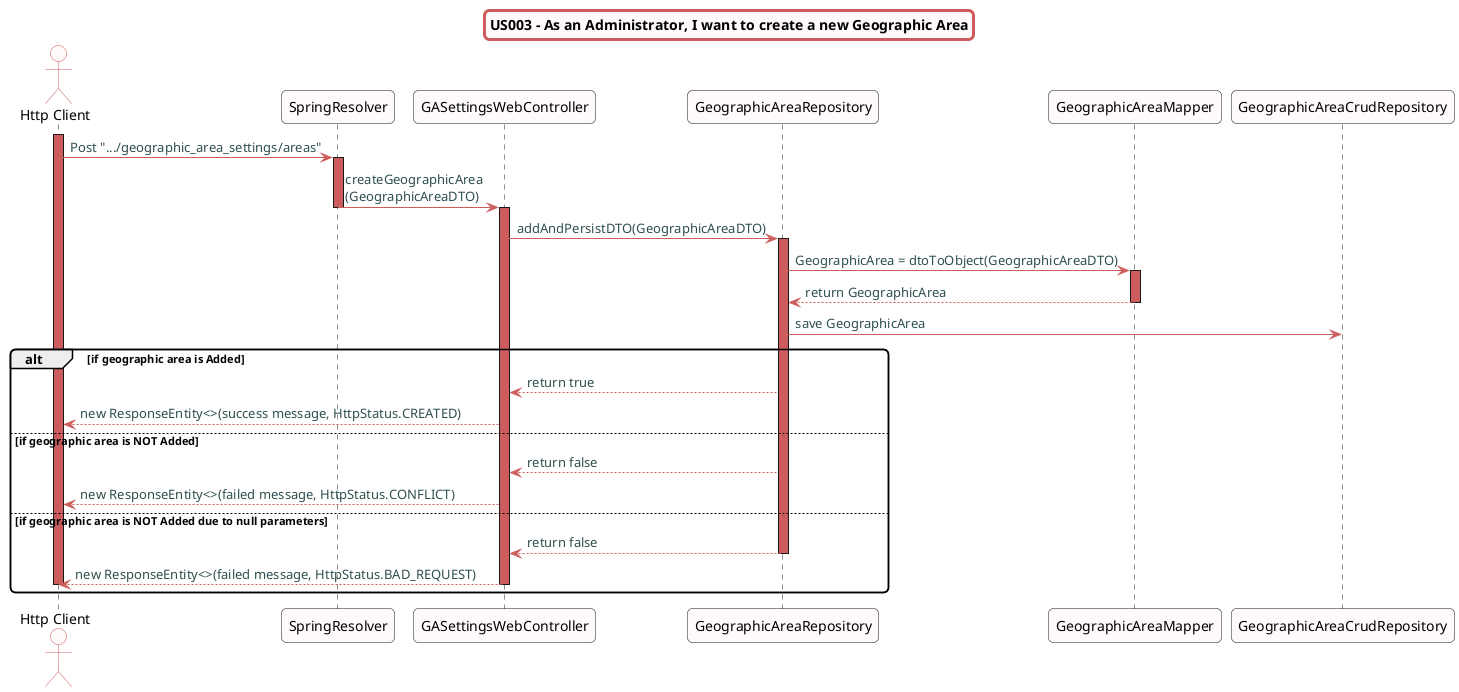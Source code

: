 @startuml

skinparam titleBorderRoundCorner 10
skinparam titleBorderThickness 3
skinparam titleBorderColor indianred
skinparam titleBackgroundColor snow
skinparam FontName quicksand

skinparam actor {
  BorderColor indianred
  backgroundColor Snow
  }

skinparam sequence {
  LifeLineBackgroundColor indianred
  ParticipantBackgroundColor snow
}

skinparam roundcorner 10

skinparam component {
  arrowThickness 1
  ArrowFontName Verdana
  ArrowColor indianred
  ArrowFontColor darkslategrey
}

title US003 - As an Administrator, I want to create a new Geographic Area

actor "Http Client"
activate "Http Client"
"Http Client" -> "SpringResolver":  Post ".../geographic_area_settings/areas"
activate "SpringResolver"
"SpringResolver"->"GASettingsWebController": createGeographicArea\n(GeographicAreaDTO)
deactivate "SpringResolver"
activate "GASettingsWebController"
"GASettingsWebController" -> "GeographicAreaRepository": addAndPersistDTO(GeographicAreaDTO)
activate "GeographicAreaRepository"
"GeographicAreaRepository" -> "GeographicAreaMapper": GeographicArea = dtoToObject(GeographicAreaDTO)
activate "GeographicAreaMapper"
"GeographicAreaMapper" --> "GeographicAreaRepository": return GeographicArea
deactivate "GeographicAreaMapper"
"GeographicAreaRepository" -> "GeographicAreaCrudRepository": save GeographicArea
alt if geographic area is Added
"GeographicAreaRepository" -->  "GASettingsWebController": return true
"GASettingsWebController" --> "Http Client": new ResponseEntity<>(success message, HttpStatus.CREATED)
else if geographic area is NOT Added
"GeographicAreaRepository" -->  "GASettingsWebController": return false
"GASettingsWebController" --> "Http Client": new ResponseEntity<>(failed message, HttpStatus.CONFLICT)
else if geographic area is NOT Added due to null parameters
"GeographicAreaRepository" -->  "GASettingsWebController": return false
deactivate "GeographicAreaRepository"
"GASettingsWebController" --> "Http Client": new ResponseEntity<>(failed message, HttpStatus.BAD_REQUEST)
deactivate "GASettingsWebController"
deactivate "Http Client"
end

@enduml